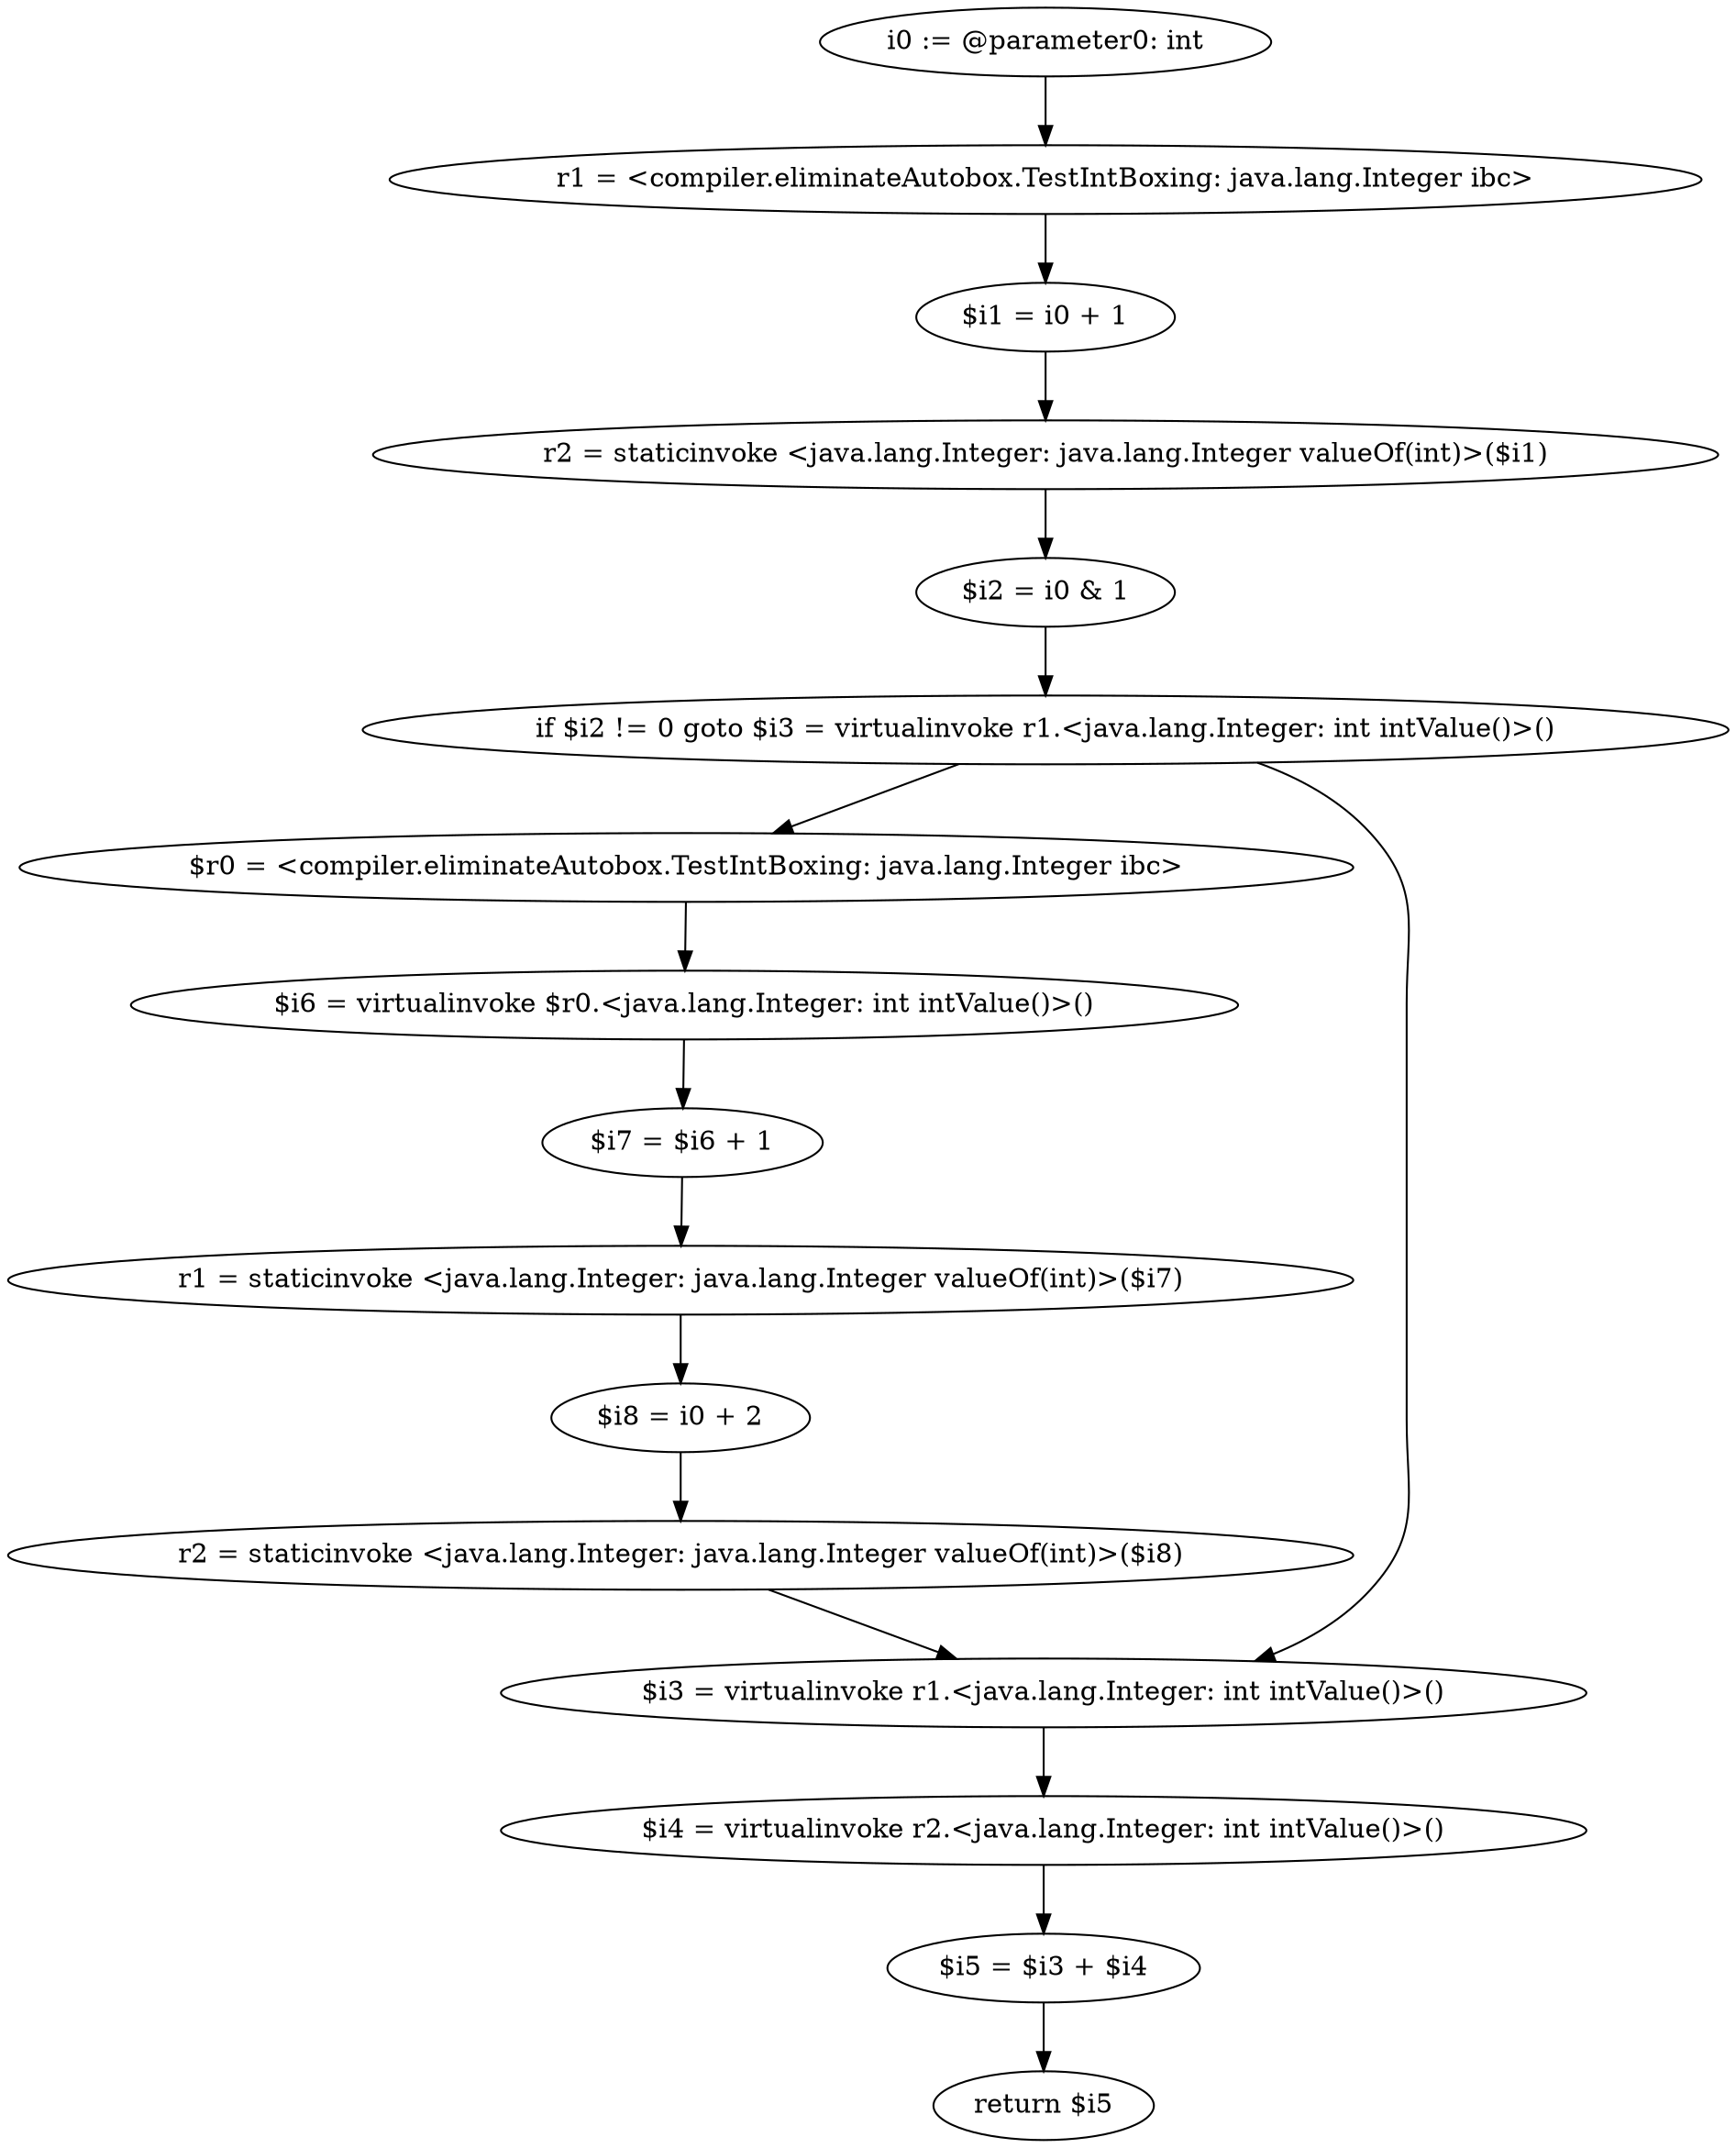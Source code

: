 digraph "unitGraph" {
    "i0 := @parameter0: int"
    "r1 = <compiler.eliminateAutobox.TestIntBoxing: java.lang.Integer ibc>"
    "$i1 = i0 + 1"
    "r2 = staticinvoke <java.lang.Integer: java.lang.Integer valueOf(int)>($i1)"
    "$i2 = i0 & 1"
    "if $i2 != 0 goto $i3 = virtualinvoke r1.<java.lang.Integer: int intValue()>()"
    "$r0 = <compiler.eliminateAutobox.TestIntBoxing: java.lang.Integer ibc>"
    "$i6 = virtualinvoke $r0.<java.lang.Integer: int intValue()>()"
    "$i7 = $i6 + 1"
    "r1 = staticinvoke <java.lang.Integer: java.lang.Integer valueOf(int)>($i7)"
    "$i8 = i0 + 2"
    "r2 = staticinvoke <java.lang.Integer: java.lang.Integer valueOf(int)>($i8)"
    "$i3 = virtualinvoke r1.<java.lang.Integer: int intValue()>()"
    "$i4 = virtualinvoke r2.<java.lang.Integer: int intValue()>()"
    "$i5 = $i3 + $i4"
    "return $i5"
    "i0 := @parameter0: int"->"r1 = <compiler.eliminateAutobox.TestIntBoxing: java.lang.Integer ibc>";
    "r1 = <compiler.eliminateAutobox.TestIntBoxing: java.lang.Integer ibc>"->"$i1 = i0 + 1";
    "$i1 = i0 + 1"->"r2 = staticinvoke <java.lang.Integer: java.lang.Integer valueOf(int)>($i1)";
    "r2 = staticinvoke <java.lang.Integer: java.lang.Integer valueOf(int)>($i1)"->"$i2 = i0 & 1";
    "$i2 = i0 & 1"->"if $i2 != 0 goto $i3 = virtualinvoke r1.<java.lang.Integer: int intValue()>()";
    "if $i2 != 0 goto $i3 = virtualinvoke r1.<java.lang.Integer: int intValue()>()"->"$r0 = <compiler.eliminateAutobox.TestIntBoxing: java.lang.Integer ibc>";
    "if $i2 != 0 goto $i3 = virtualinvoke r1.<java.lang.Integer: int intValue()>()"->"$i3 = virtualinvoke r1.<java.lang.Integer: int intValue()>()";
    "$r0 = <compiler.eliminateAutobox.TestIntBoxing: java.lang.Integer ibc>"->"$i6 = virtualinvoke $r0.<java.lang.Integer: int intValue()>()";
    "$i6 = virtualinvoke $r0.<java.lang.Integer: int intValue()>()"->"$i7 = $i6 + 1";
    "$i7 = $i6 + 1"->"r1 = staticinvoke <java.lang.Integer: java.lang.Integer valueOf(int)>($i7)";
    "r1 = staticinvoke <java.lang.Integer: java.lang.Integer valueOf(int)>($i7)"->"$i8 = i0 + 2";
    "$i8 = i0 + 2"->"r2 = staticinvoke <java.lang.Integer: java.lang.Integer valueOf(int)>($i8)";
    "r2 = staticinvoke <java.lang.Integer: java.lang.Integer valueOf(int)>($i8)"->"$i3 = virtualinvoke r1.<java.lang.Integer: int intValue()>()";
    "$i3 = virtualinvoke r1.<java.lang.Integer: int intValue()>()"->"$i4 = virtualinvoke r2.<java.lang.Integer: int intValue()>()";
    "$i4 = virtualinvoke r2.<java.lang.Integer: int intValue()>()"->"$i5 = $i3 + $i4";
    "$i5 = $i3 + $i4"->"return $i5";
}
